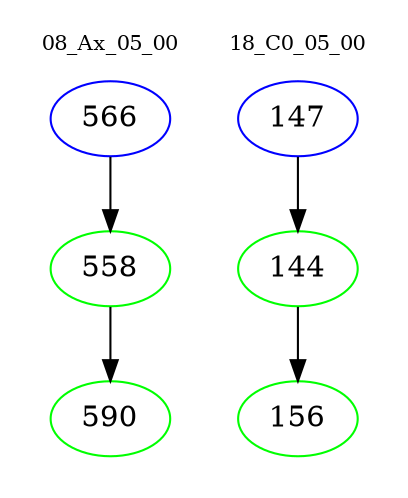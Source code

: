 digraph{
subgraph cluster_0 {
color = white
label = "08_Ax_05_00";
fontsize=10;
T0_566 [label="566", color="blue"]
T0_566 -> T0_558 [color="black"]
T0_558 [label="558", color="green"]
T0_558 -> T0_590 [color="black"]
T0_590 [label="590", color="green"]
}
subgraph cluster_1 {
color = white
label = "18_C0_05_00";
fontsize=10;
T1_147 [label="147", color="blue"]
T1_147 -> T1_144 [color="black"]
T1_144 [label="144", color="green"]
T1_144 -> T1_156 [color="black"]
T1_156 [label="156", color="green"]
}
}

